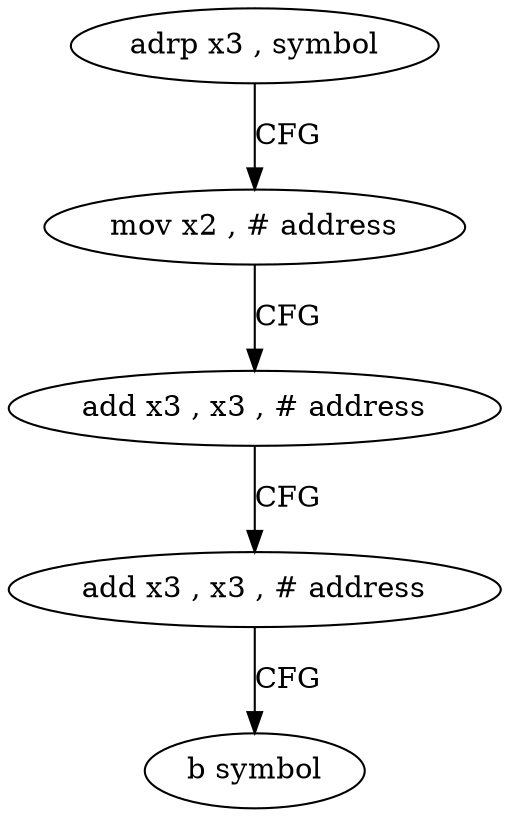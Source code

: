 digraph "func" {
"4318208" [label = "adrp x3 , symbol" ]
"4318212" [label = "mov x2 , # address" ]
"4318216" [label = "add x3 , x3 , # address" ]
"4318220" [label = "add x3 , x3 , # address" ]
"4318224" [label = "b symbol" ]
"4318208" -> "4318212" [ label = "CFG" ]
"4318212" -> "4318216" [ label = "CFG" ]
"4318216" -> "4318220" [ label = "CFG" ]
"4318220" -> "4318224" [ label = "CFG" ]
}
